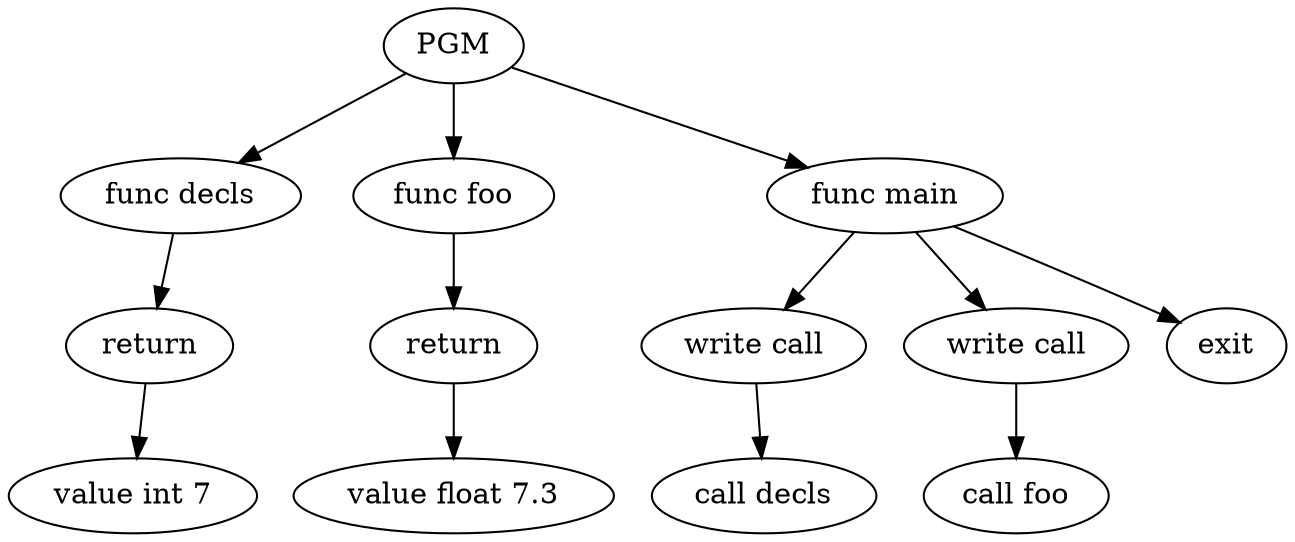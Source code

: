 digraph ast {
0[label = PGM, shape = ellipse]
1[label = "func decls", shape = ellipse]
0 -> 1
2[label = "return", shape = ellipse]
1 -> 2
3[label = "value int 7", shape = ellipse]
2 -> 3
4[label = "func foo", shape = ellipse]
0 -> 4
5[label = "return", shape = ellipse]
4 -> 5
6[label = "value float 7.3", shape = ellipse]
5 -> 6
7[label = "func main", shape = ellipse]
0 -> 7
8[label = "write call", shape = ellipse]
7 -> 8
9[label = "call decls", shape = ellipse]
8 -> 9
10[label = "write call", shape = ellipse]
7 -> 10
11[label = "call foo", shape = ellipse]
10 -> 11
12[label = "exit", shape = ellipse]
7 -> 12
}